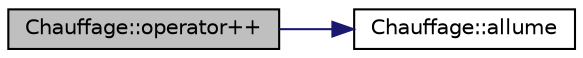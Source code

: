 digraph "Chauffage::operator++"
{
  bgcolor="transparent";
  edge [fontname="Helvetica",fontsize="10",labelfontname="Helvetica",labelfontsize="10"];
  node [fontname="Helvetica",fontsize="10",shape=record];
  rankdir="LR";
  Node1 [label="Chauffage::operator++",height=0.2,width=0.4,color="black", fillcolor="grey75", style="filled", fontcolor="black"];
  Node1 -> Node2 [color="midnightblue",fontsize="10",style="solid",fontname="Helvetica"];
  Node2 [label="Chauffage::allume",height=0.2,width=0.4,color="black",URL="$class_chauffage.html#a0e8ad3a5f8fe802304cc10149c5220ba",tooltip="Allume le chauffage. Ne change rien si le chauffage est déjà allumé. "];
}
